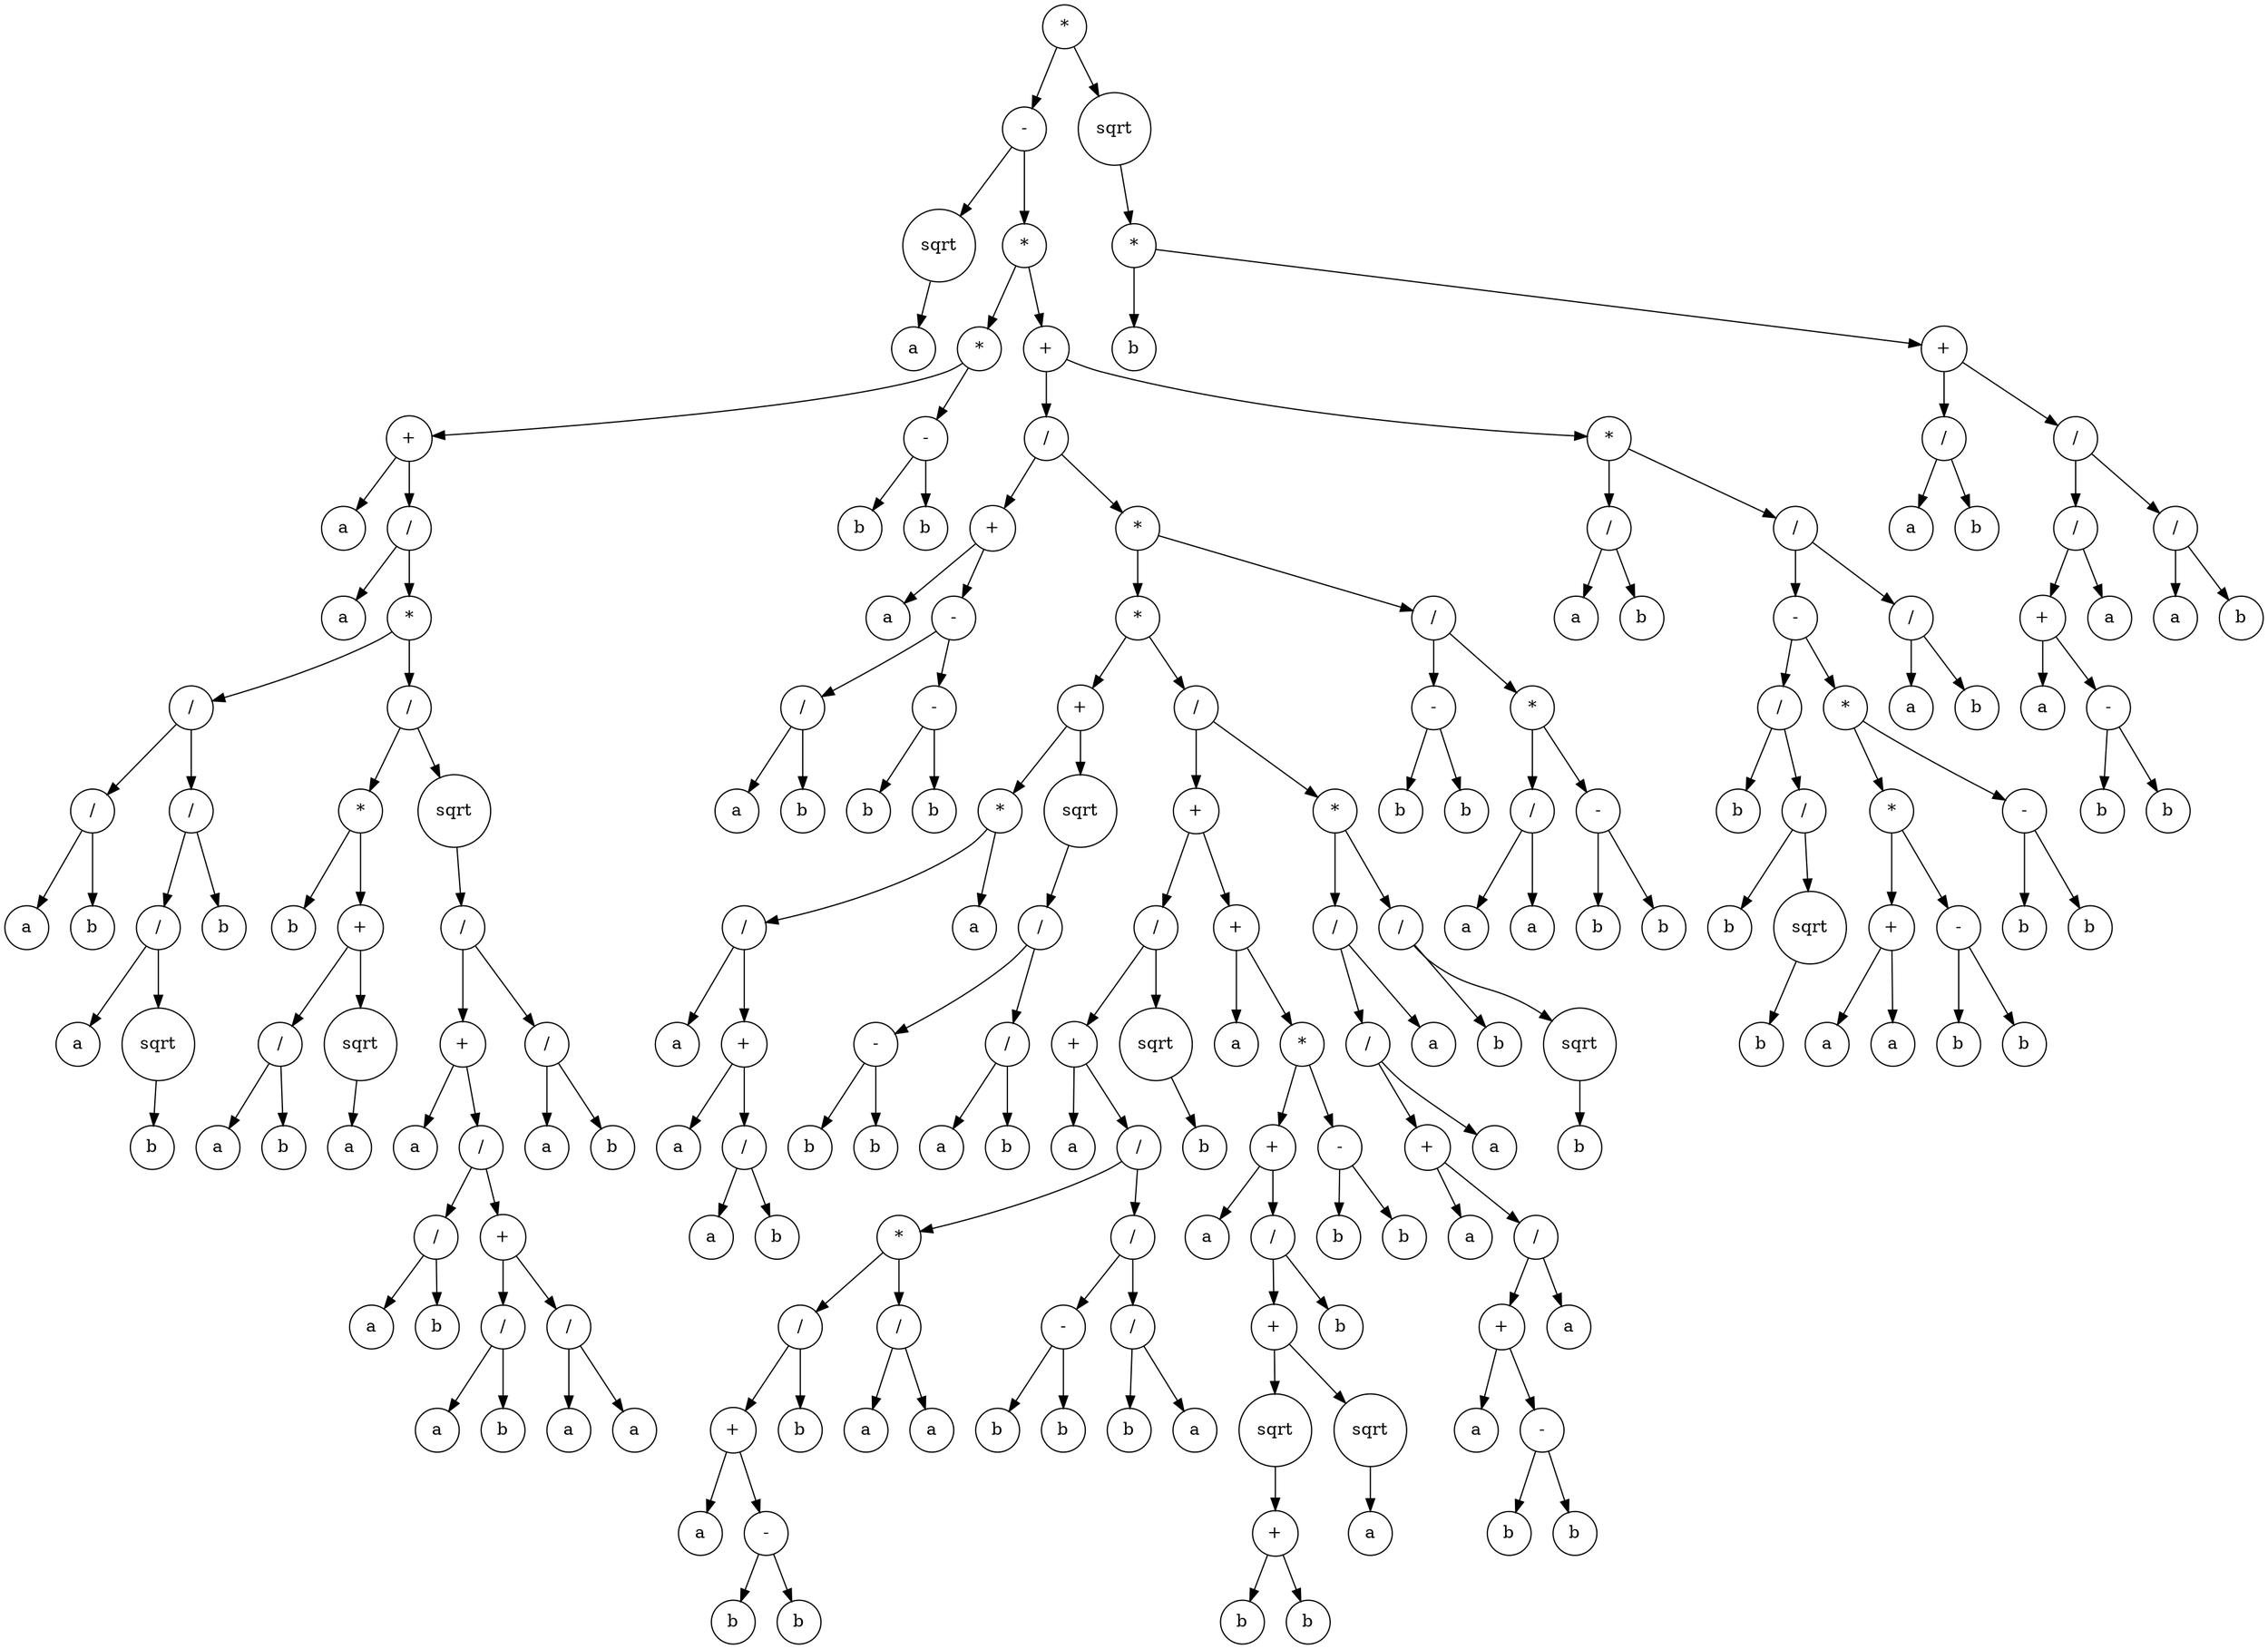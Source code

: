 digraph g {
graph [ordering=out];
node [shape=circle];
n[label = "*"];
n0[label = "-"];
n00[label = "sqrt"];
n000[label = "a"];
n00 -> n000;
n0 -> n00;
n01[label = "*"];
n010[label = "*"];
n0100[label = "+"];
n01000[label = "a"];
n0100 -> n01000;
n01001[label = "/"];
n010010[label = "a"];
n01001 -> n010010;
n010011[label = "*"];
n0100110[label = "/"];
n01001100[label = "/"];
n010011000[label = "a"];
n01001100 -> n010011000;
n010011001[label = "b"];
n01001100 -> n010011001;
n0100110 -> n01001100;
n01001101[label = "/"];
n010011010[label = "/"];
n0100110100[label = "a"];
n010011010 -> n0100110100;
n0100110101[label = "sqrt"];
n01001101010[label = "b"];
n0100110101 -> n01001101010;
n010011010 -> n0100110101;
n01001101 -> n010011010;
n010011011[label = "b"];
n01001101 -> n010011011;
n0100110 -> n01001101;
n010011 -> n0100110;
n0100111[label = "/"];
n01001110[label = "*"];
n010011100[label = "b"];
n01001110 -> n010011100;
n010011101[label = "+"];
n0100111010[label = "/"];
n01001110100[label = "a"];
n0100111010 -> n01001110100;
n01001110101[label = "b"];
n0100111010 -> n01001110101;
n010011101 -> n0100111010;
n0100111011[label = "sqrt"];
n01001110110[label = "a"];
n0100111011 -> n01001110110;
n010011101 -> n0100111011;
n01001110 -> n010011101;
n0100111 -> n01001110;
n01001111[label = "sqrt"];
n010011110[label = "/"];
n0100111100[label = "+"];
n01001111000[label = "a"];
n0100111100 -> n01001111000;
n01001111001[label = "/"];
n010011110010[label = "/"];
n0100111100100[label = "a"];
n010011110010 -> n0100111100100;
n0100111100101[label = "b"];
n010011110010 -> n0100111100101;
n01001111001 -> n010011110010;
n010011110011[label = "+"];
n0100111100110[label = "/"];
n01001111001100[label = "a"];
n0100111100110 -> n01001111001100;
n01001111001101[label = "b"];
n0100111100110 -> n01001111001101;
n010011110011 -> n0100111100110;
n0100111100111[label = "/"];
n01001111001110[label = "a"];
n0100111100111 -> n01001111001110;
n01001111001111[label = "a"];
n0100111100111 -> n01001111001111;
n010011110011 -> n0100111100111;
n01001111001 -> n010011110011;
n0100111100 -> n01001111001;
n010011110 -> n0100111100;
n0100111101[label = "/"];
n01001111010[label = "a"];
n0100111101 -> n01001111010;
n01001111011[label = "b"];
n0100111101 -> n01001111011;
n010011110 -> n0100111101;
n01001111 -> n010011110;
n0100111 -> n01001111;
n010011 -> n0100111;
n01001 -> n010011;
n0100 -> n01001;
n010 -> n0100;
n0101[label = "-"];
n01010[label = "b"];
n0101 -> n01010;
n01011[label = "b"];
n0101 -> n01011;
n010 -> n0101;
n01 -> n010;
n011[label = "+"];
n0110[label = "/"];
n01100[label = "+"];
n011000[label = "a"];
n01100 -> n011000;
n011001[label = "-"];
n0110010[label = "/"];
n01100100[label = "a"];
n0110010 -> n01100100;
n01100101[label = "b"];
n0110010 -> n01100101;
n011001 -> n0110010;
n0110011[label = "-"];
n01100110[label = "b"];
n0110011 -> n01100110;
n01100111[label = "b"];
n0110011 -> n01100111;
n011001 -> n0110011;
n01100 -> n011001;
n0110 -> n01100;
n01101[label = "*"];
n011010[label = "*"];
n0110100[label = "+"];
n01101000[label = "*"];
n011010000[label = "/"];
n0110100000[label = "a"];
n011010000 -> n0110100000;
n0110100001[label = "+"];
n01101000010[label = "a"];
n0110100001 -> n01101000010;
n01101000011[label = "/"];
n011010000110[label = "a"];
n01101000011 -> n011010000110;
n011010000111[label = "b"];
n01101000011 -> n011010000111;
n0110100001 -> n01101000011;
n011010000 -> n0110100001;
n01101000 -> n011010000;
n011010001[label = "a"];
n01101000 -> n011010001;
n0110100 -> n01101000;
n01101001[label = "sqrt"];
n011010010[label = "/"];
n0110100100[label = "-"];
n01101001000[label = "b"];
n0110100100 -> n01101001000;
n01101001001[label = "b"];
n0110100100 -> n01101001001;
n011010010 -> n0110100100;
n0110100101[label = "/"];
n01101001010[label = "a"];
n0110100101 -> n01101001010;
n01101001011[label = "b"];
n0110100101 -> n01101001011;
n011010010 -> n0110100101;
n01101001 -> n011010010;
n0110100 -> n01101001;
n011010 -> n0110100;
n0110101[label = "/"];
n01101010[label = "+"];
n011010100[label = "/"];
n0110101000[label = "+"];
n01101010000[label = "a"];
n0110101000 -> n01101010000;
n01101010001[label = "/"];
n011010100010[label = "*"];
n0110101000100[label = "/"];
n01101010001000[label = "+"];
n011010100010000[label = "a"];
n01101010001000 -> n011010100010000;
n011010100010001[label = "-"];
n0110101000100010[label = "b"];
n011010100010001 -> n0110101000100010;
n0110101000100011[label = "b"];
n011010100010001 -> n0110101000100011;
n01101010001000 -> n011010100010001;
n0110101000100 -> n01101010001000;
n01101010001001[label = "b"];
n0110101000100 -> n01101010001001;
n011010100010 -> n0110101000100;
n0110101000101[label = "/"];
n01101010001010[label = "a"];
n0110101000101 -> n01101010001010;
n01101010001011[label = "a"];
n0110101000101 -> n01101010001011;
n011010100010 -> n0110101000101;
n01101010001 -> n011010100010;
n011010100011[label = "/"];
n0110101000110[label = "-"];
n01101010001100[label = "b"];
n0110101000110 -> n01101010001100;
n01101010001101[label = "b"];
n0110101000110 -> n01101010001101;
n011010100011 -> n0110101000110;
n0110101000111[label = "/"];
n01101010001110[label = "b"];
n0110101000111 -> n01101010001110;
n01101010001111[label = "a"];
n0110101000111 -> n01101010001111;
n011010100011 -> n0110101000111;
n01101010001 -> n011010100011;
n0110101000 -> n01101010001;
n011010100 -> n0110101000;
n0110101001[label = "sqrt"];
n01101010010[label = "b"];
n0110101001 -> n01101010010;
n011010100 -> n0110101001;
n01101010 -> n011010100;
n011010101[label = "+"];
n0110101010[label = "a"];
n011010101 -> n0110101010;
n0110101011[label = "*"];
n01101010110[label = "+"];
n011010101100[label = "a"];
n01101010110 -> n011010101100;
n011010101101[label = "/"];
n0110101011010[label = "+"];
n01101010110100[label = "sqrt"];
n011010101101000[label = "+"];
n0110101011010000[label = "b"];
n011010101101000 -> n0110101011010000;
n0110101011010001[label = "b"];
n011010101101000 -> n0110101011010001;
n01101010110100 -> n011010101101000;
n0110101011010 -> n01101010110100;
n01101010110101[label = "sqrt"];
n011010101101010[label = "a"];
n01101010110101 -> n011010101101010;
n0110101011010 -> n01101010110101;
n011010101101 -> n0110101011010;
n0110101011011[label = "b"];
n011010101101 -> n0110101011011;
n01101010110 -> n011010101101;
n0110101011 -> n01101010110;
n01101010111[label = "-"];
n011010101110[label = "b"];
n01101010111 -> n011010101110;
n011010101111[label = "b"];
n01101010111 -> n011010101111;
n0110101011 -> n01101010111;
n011010101 -> n0110101011;
n01101010 -> n011010101;
n0110101 -> n01101010;
n01101011[label = "*"];
n011010110[label = "/"];
n0110101100[label = "/"];
n01101011000[label = "+"];
n011010110000[label = "a"];
n01101011000 -> n011010110000;
n011010110001[label = "/"];
n0110101100010[label = "+"];
n01101011000100[label = "a"];
n0110101100010 -> n01101011000100;
n01101011000101[label = "-"];
n011010110001010[label = "b"];
n01101011000101 -> n011010110001010;
n011010110001011[label = "b"];
n01101011000101 -> n011010110001011;
n0110101100010 -> n01101011000101;
n011010110001 -> n0110101100010;
n0110101100011[label = "a"];
n011010110001 -> n0110101100011;
n01101011000 -> n011010110001;
n0110101100 -> n01101011000;
n01101011001[label = "a"];
n0110101100 -> n01101011001;
n011010110 -> n0110101100;
n0110101101[label = "a"];
n011010110 -> n0110101101;
n01101011 -> n011010110;
n011010111[label = "/"];
n0110101110[label = "b"];
n011010111 -> n0110101110;
n0110101111[label = "sqrt"];
n01101011110[label = "b"];
n0110101111 -> n01101011110;
n011010111 -> n0110101111;
n01101011 -> n011010111;
n0110101 -> n01101011;
n011010 -> n0110101;
n01101 -> n011010;
n011011[label = "/"];
n0110110[label = "-"];
n01101100[label = "b"];
n0110110 -> n01101100;
n01101101[label = "b"];
n0110110 -> n01101101;
n011011 -> n0110110;
n0110111[label = "*"];
n01101110[label = "/"];
n011011100[label = "a"];
n01101110 -> n011011100;
n011011101[label = "a"];
n01101110 -> n011011101;
n0110111 -> n01101110;
n01101111[label = "-"];
n011011110[label = "b"];
n01101111 -> n011011110;
n011011111[label = "b"];
n01101111 -> n011011111;
n0110111 -> n01101111;
n011011 -> n0110111;
n01101 -> n011011;
n0110 -> n01101;
n011 -> n0110;
n0111[label = "*"];
n01110[label = "/"];
n011100[label = "a"];
n01110 -> n011100;
n011101[label = "b"];
n01110 -> n011101;
n0111 -> n01110;
n01111[label = "/"];
n011110[label = "-"];
n0111100[label = "/"];
n01111000[label = "b"];
n0111100 -> n01111000;
n01111001[label = "/"];
n011110010[label = "b"];
n01111001 -> n011110010;
n011110011[label = "sqrt"];
n0111100110[label = "b"];
n011110011 -> n0111100110;
n01111001 -> n011110011;
n0111100 -> n01111001;
n011110 -> n0111100;
n0111101[label = "*"];
n01111010[label = "*"];
n011110100[label = "+"];
n0111101000[label = "a"];
n011110100 -> n0111101000;
n0111101001[label = "a"];
n011110100 -> n0111101001;
n01111010 -> n011110100;
n011110101[label = "-"];
n0111101010[label = "b"];
n011110101 -> n0111101010;
n0111101011[label = "b"];
n011110101 -> n0111101011;
n01111010 -> n011110101;
n0111101 -> n01111010;
n01111011[label = "-"];
n011110110[label = "b"];
n01111011 -> n011110110;
n011110111[label = "b"];
n01111011 -> n011110111;
n0111101 -> n01111011;
n011110 -> n0111101;
n01111 -> n011110;
n011111[label = "/"];
n0111110[label = "a"];
n011111 -> n0111110;
n0111111[label = "b"];
n011111 -> n0111111;
n01111 -> n011111;
n0111 -> n01111;
n011 -> n0111;
n01 -> n011;
n0 -> n01;
n -> n0;
n1[label = "sqrt"];
n10[label = "*"];
n100[label = "b"];
n10 -> n100;
n101[label = "+"];
n1010[label = "/"];
n10100[label = "a"];
n1010 -> n10100;
n10101[label = "b"];
n1010 -> n10101;
n101 -> n1010;
n1011[label = "/"];
n10110[label = "/"];
n101100[label = "+"];
n1011000[label = "a"];
n101100 -> n1011000;
n1011001[label = "-"];
n10110010[label = "b"];
n1011001 -> n10110010;
n10110011[label = "b"];
n1011001 -> n10110011;
n101100 -> n1011001;
n10110 -> n101100;
n101101[label = "a"];
n10110 -> n101101;
n1011 -> n10110;
n10111[label = "/"];
n101110[label = "a"];
n10111 -> n101110;
n101111[label = "b"];
n10111 -> n101111;
n1011 -> n10111;
n101 -> n1011;
n10 -> n101;
n1 -> n10;
n -> n1;
}
